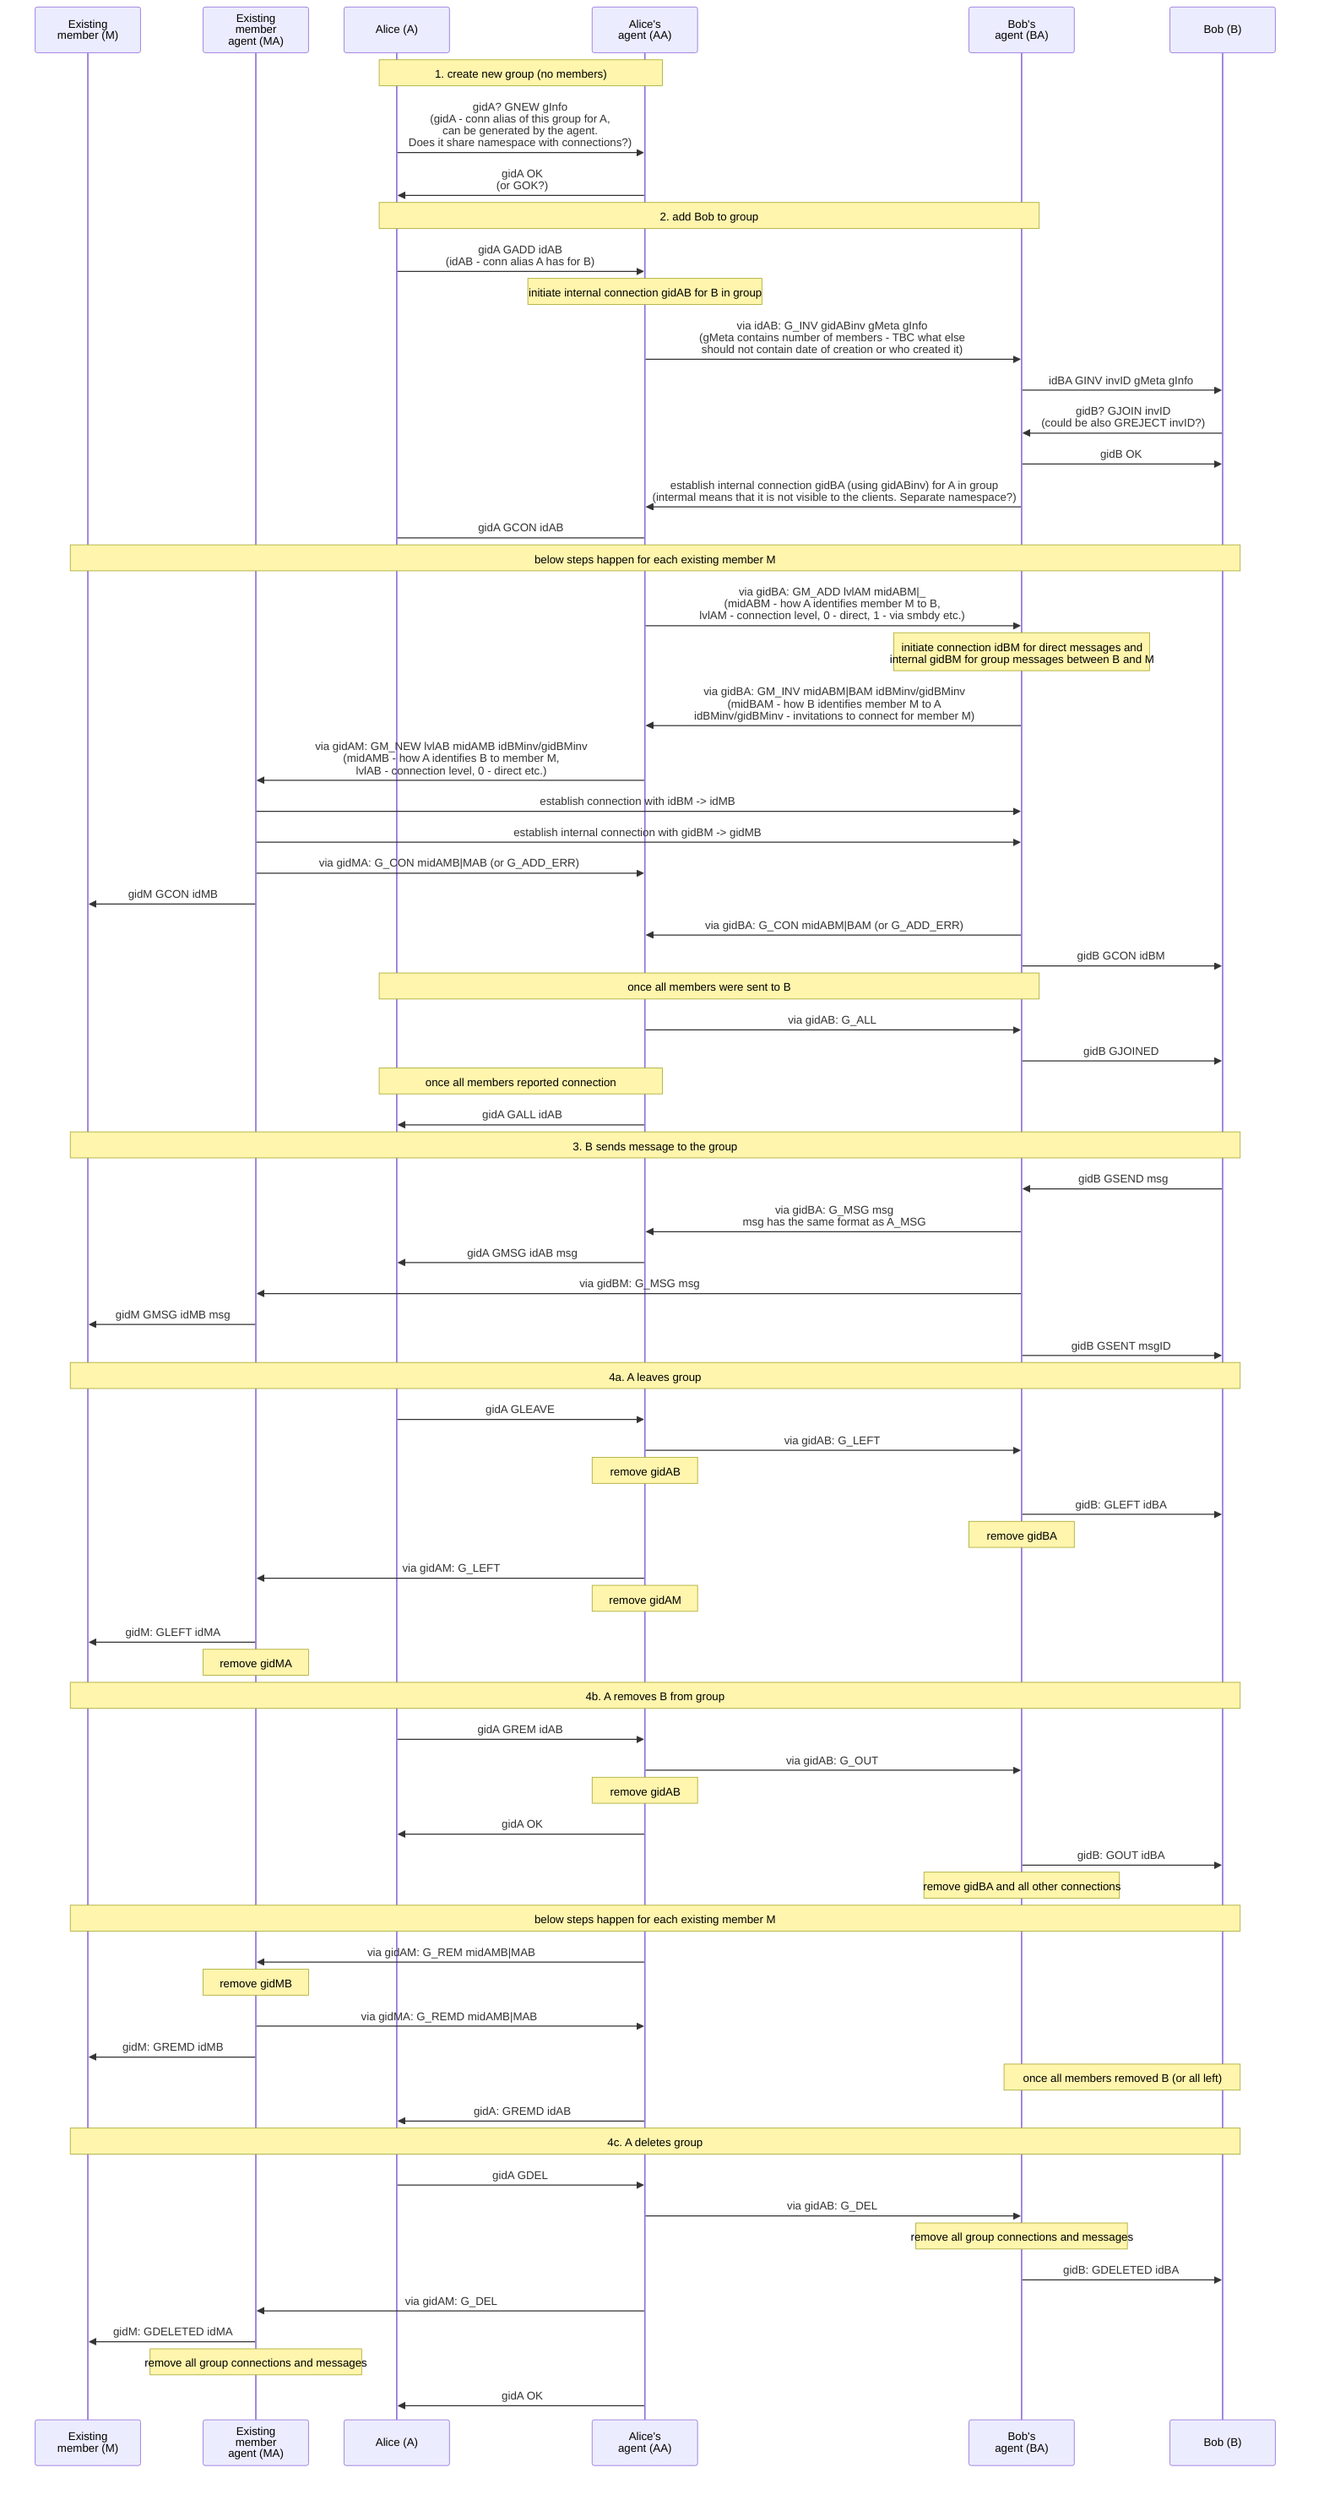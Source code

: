 sequenceDiagram
  participant M as Existing<br>member (M)
  participant MA as Existing<br>member<br>agent (MA)
  participant A as Alice (A)
  participant AA as Alice's<br>agent (AA)
  participant BA as Bob's<br>agent (BA)
  participant B as Bob (B)

  note over A, AA: 1. create new group (no members)
  A ->> AA: gidA? GNEW gInfo<br>(gidA - conn alias of this group for A,<br>can be generated by the agent.<br>Does it share namespace with connections?)
  AA ->> A: gidA OK<br>(or GOK?)

  note over A, BA: 2. add Bob to group
  A ->> AA: gidA GADD idAB<br>(idAB - conn alias A has for B)
  
  note over AA: initiate internal connection gidAB for B in group

  AA ->> BA: via idAB: G_INV gidABinv gMeta gInfo<br>(gMeta contains number of members - TBC what else<br>should not contain date of creation or who created it)
  BA ->> B: idBA GINV invID gMeta gInfo
  B ->> BA: gidB? GJOIN invID<br>(could be also GREJECT invID?)
  BA ->> B: gidB OK

  BA ->> AA: establish internal connection gidBA (using gidABinv) for A in group<br>(intermal means that it is not visible to the clients. Separate namespace?)
 
  AA -> A: gidA GCON idAB

  note over M, B: below steps happen for each existing member M

  AA ->> BA: via gidBA: GM_ADD lvlAM midABM|_<br>(midABM - how A identifies member M to B,<br>lvlAM - connection level, 0 - direct, 1 - via smbdy etc.)
  
  note over BA: initiate connection idBM for direct messages and<br> internal gidBM for group messages between B and M
  
  BA ->> AA: via gidBA: GM_INV midABM|BAM idBMinv/gidBMinv<br>(midBAM - how B identifies member M to A<br>idBMinv/gidBMinv - invitations to connect for member M)

  AA ->> MA: via gidAM: GM_NEW lvlAB midAMB idBMinv/gidBMinv<br>(midAMB - how A identifies B to member M,<br>lvlAB - connection level, 0 - direct etc.)

  MA ->> BA: establish connection with idBM -> idMB
  MA ->> BA: establish internal connection with gidBM -> gidMB

  MA ->> AA: via gidMA: G_CON midAMB|MAB (or G_ADD_ERR)
  MA ->> M: gidM GCON idMB

  BA ->> AA: via gidBA: G_CON midABM|BAM (or G_ADD_ERR)
  BA ->> B: gidB GCON idBM

  note over A, BA: once all members were sent to B
  AA ->> BA: via gidAB: G_ALL
  BA ->> B: gidB GJOINED

  note over A, AA: once all members reported connection
  AA ->> A: gidA GALL idAB
  
  note over M, B: 3. B sends message to the group

  B ->> BA: gidB GSEND msg
  BA ->> AA: via gidBA: G_MSG msg<br>msg has the same format as A_MSG
  AA ->> A: gidA GMSG idAB msg
  BA ->> MA: via gidBM: G_MSG msg
  MA ->> M: gidM GMSG idMB msg
  BA ->> B: gidB GSENT msgID

  note over M, B: 4a. A leaves group

  A ->> AA: gidA GLEAVE
  AA ->> BA: via gidAB: G_LEFT
  note over AA: remove gidAB
  BA ->> B: gidB: GLEFT idBA
  note over BA: remove gidBA
  AA ->> MA: via gidAM: G_LEFT
  note over AA: remove gidAM
  MA ->> M: gidM: GLEFT idMA
  note over MA: remove gidMA

  note over M, B: 4b. A removes B from group

  A ->> AA: gidA GREM idAB
  AA ->> BA: via gidAB: G_OUT
  note over AA: remove gidAB
  AA ->> A: gidA OK
  BA ->> B: gidB: GOUT idBA
  note over BA: remove gidBA and all other connections

  note over M, B: below steps happen for each existing member M

  AA ->> MA: via gidAM: G_REM midAMB|MAB
  note over MA: remove gidMB
  MA ->> AA: via gidMA: G_REMD midAMB|MAB
  MA ->> M: gidM: GREMD idMB

  note over B, BA: once all members removed B (or all left)

  AA ->> A: gidA: GREMD idAB

  note over M, B: 4c. A deletes group
  A ->> AA: gidA GDEL
  AA ->> BA: via gidAB: G_DEL
  note over BA: remove all group connections and messages
  BA ->> B: gidB: GDELETED idBA
  AA ->> MA: via gidAM: G_DEL
  MA ->> M: gidM: GDELETED idMA
  note over MA: remove all group connections and messages
  AA ->> A: gidA OK